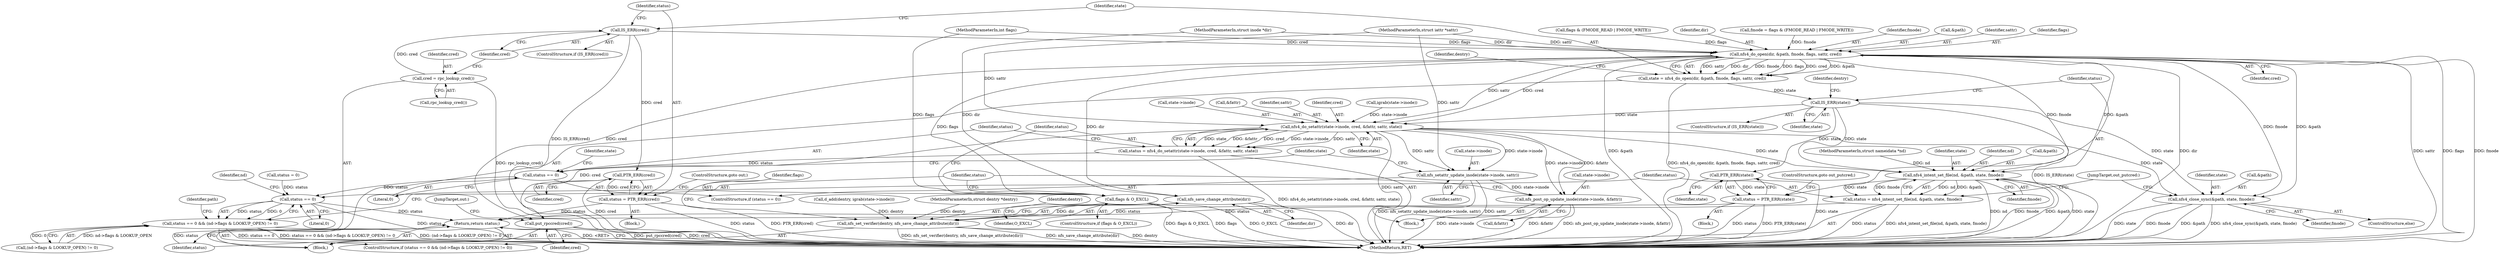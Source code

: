 digraph "0_linux_dc0b027dfadfcb8a5504f7d8052754bf8d501ab9_19@pointer" {
"1000126" [label="(Call,IS_ERR(cred))"];
"1000122" [label="(Call,cred = rpc_lookup_cred())"];
"1000131" [label="(Call,PTR_ERR(cred))"];
"1000129" [label="(Call,status = PTR_ERR(cred))"];
"1000227" [label="(Return,return status;)"];
"1000136" [label="(Call,nfs4_do_open(dir, &path, fmode, flags, sattr, cred))"];
"1000134" [label="(Call,state = nfs4_do_open(dir, &path, fmode, flags, sattr, cred))"];
"1000147" [label="(Call,IS_ERR(state))"];
"1000152" [label="(Call,PTR_ERR(state))"];
"1000150" [label="(Call,status = PTR_ERR(state))"];
"1000173" [label="(Call,nfs4_do_setattr(state->inode, cred, &fattr, sattr, state))"];
"1000171" [label="(Call,status = nfs4_do_setattr(state->inode, cred, &fattr, sattr, state))"];
"1000183" [label="(Call,status == 0)"];
"1000199" [label="(Call,status == 0)"];
"1000198" [label="(Call,status == 0 && (nd->flags & LOOKUP_OPEN) != 0)"];
"1000186" [label="(Call,nfs_setattr_update_inode(state->inode, sattr))"];
"1000191" [label="(Call,nfs_post_op_update_inode(state->inode, &fattr))"];
"1000211" [label="(Call,nfs4_intent_set_file(nd, &path, state, fmode))"];
"1000209" [label="(Call,status = nfs4_intent_set_file(nd, &path, state, fmode))"];
"1000218" [label="(Call,nfs4_close_sync(&path, state, fmode))"];
"1000224" [label="(Call,put_rpccred(cred))"];
"1000163" [label="(Call,nfs_save_change_attribute(dir))"];
"1000161" [label="(Call,nfs_set_verifier(dentry, nfs_save_change_attribute(dir)))"];
"1000166" [label="(Call,flags & O_EXCL)"];
"1000195" [label="(Call,&fattr)"];
"1000104" [label="(MethodParameterIn,int flags)"];
"1000225" [label="(Identifier,cred)"];
"1000172" [label="(Identifier,status)"];
"1000113" [label="(Call,flags & (FMODE_READ | FMODE_WRITE))"];
"1000178" [label="(Call,&fattr)"];
"1000132" [label="(Identifier,cred)"];
"1000130" [label="(Identifier,status)"];
"1000103" [label="(MethodParameterIn,struct iattr *sattr)"];
"1000105" [label="(MethodParameterIn,struct nameidata *nd)"];
"1000180" [label="(Identifier,sattr)"];
"1000162" [label="(Identifier,dentry)"];
"1000122" [label="(Call,cred = rpc_lookup_cred())"];
"1000219" [label="(Call,&path)"];
"1000131" [label="(Call,PTR_ERR(cred))"];
"1000198" [label="(Call,status == 0 && (nd->flags & LOOKUP_OPEN) != 0)"];
"1000101" [label="(MethodParameterIn,struct inode *dir)"];
"1000137" [label="(Identifier,dir)"];
"1000215" [label="(Identifier,state)"];
"1000150" [label="(Call,status = PTR_ERR(state))"];
"1000212" [label="(Identifier,nd)"];
"1000188" [label="(Identifier,state)"];
"1000181" [label="(Identifier,state)"];
"1000226" [label="(JumpTarget,out:)"];
"1000224" [label="(Call,put_rpccred(cred))"];
"1000154" [label="(ControlStructure,goto out_putcred;)"];
"1000182" [label="(ControlStructure,if (status == 0))"];
"1000152" [label="(Call,PTR_ERR(state))"];
"1000165" [label="(ControlStructure,if (flags & O_EXCL))"];
"1000222" [label="(Identifier,fmode)"];
"1000193" [label="(Identifier,state)"];
"1000126" [label="(Call,IS_ERR(cred))"];
"1000151" [label="(Identifier,status)"];
"1000216" [label="(Identifier,fmode)"];
"1000147" [label="(Call,IS_ERR(state))"];
"1000148" [label="(Identifier,state)"];
"1000145" [label="(Identifier,dentry)"];
"1000106" [label="(Block,)"];
"1000177" [label="(Identifier,cred)"];
"1000146" [label="(ControlStructure,if (IS_ERR(state)))"];
"1000168" [label="(Identifier,O_EXCL)"];
"1000220" [label="(Identifier,path)"];
"1000161" [label="(Call,nfs_set_verifier(dentry, nfs_save_change_attribute(dir)))"];
"1000156" [label="(Identifier,dentry)"];
"1000111" [label="(Call,fmode = flags & (FMODE_READ | FMODE_WRITE))"];
"1000133" [label="(ControlStructure,goto out;)"];
"1000227" [label="(Return,return status;)"];
"1000149" [label="(Block,)"];
"1000163" [label="(Call,nfs_save_change_attribute(dir))"];
"1000155" [label="(Call,d_add(dentry, igrab(state->inode)))"];
"1000125" [label="(ControlStructure,if (IS_ERR(cred)))"];
"1000191" [label="(Call,nfs_post_op_update_inode(state->inode, &fattr))"];
"1000192" [label="(Call,state->inode)"];
"1000153" [label="(Identifier,state)"];
"1000228" [label="(Identifier,status)"];
"1000187" [label="(Call,state->inode)"];
"1000124" [label="(Call,rpc_lookup_cred())"];
"1000218" [label="(Call,nfs4_close_sync(&path, state, fmode))"];
"1000221" [label="(Identifier,state)"];
"1000140" [label="(Identifier,fmode)"];
"1000164" [label="(Identifier,dir)"];
"1000171" [label="(Call,status = nfs4_do_setattr(state->inode, cred, &fattr, sattr, state))"];
"1000129" [label="(Call,status = PTR_ERR(cred))"];
"1000135" [label="(Identifier,state)"];
"1000209" [label="(Call,status = nfs4_intent_set_file(nd, &path, state, fmode))"];
"1000200" [label="(Identifier,status)"];
"1000136" [label="(Call,nfs4_do_open(dir, &path, fmode, flags, sattr, cred))"];
"1000197" [label="(ControlStructure,if (status == 0 && (nd->flags & LOOKUP_OPEN) != 0))"];
"1000119" [label="(Call,status = 0)"];
"1000184" [label="(Identifier,status)"];
"1000229" [label="(MethodReturn,RET)"];
"1000166" [label="(Call,flags & O_EXCL)"];
"1000143" [label="(Identifier,cred)"];
"1000186" [label="(Call,nfs_setattr_update_inode(state->inode, sattr))"];
"1000128" [label="(Block,)"];
"1000190" [label="(Identifier,sattr)"];
"1000138" [label="(Call,&path)"];
"1000223" [label="(JumpTarget,out_putcred:)"];
"1000185" [label="(Literal,0)"];
"1000157" [label="(Call,igrab(state->inode))"];
"1000211" [label="(Call,nfs4_intent_set_file(nd, &path, state, fmode))"];
"1000183" [label="(Call,status == 0)"];
"1000201" [label="(Literal,0)"];
"1000202" [label="(Call,(nd->flags & LOOKUP_OPEN) != 0)"];
"1000169" [label="(Block,)"];
"1000199" [label="(Call,status == 0)"];
"1000205" [label="(Identifier,nd)"];
"1000102" [label="(MethodParameterIn,struct dentry *dentry)"];
"1000174" [label="(Call,state->inode)"];
"1000210" [label="(Identifier,status)"];
"1000142" [label="(Identifier,sattr)"];
"1000127" [label="(Identifier,cred)"];
"1000213" [label="(Call,&path)"];
"1000217" [label="(ControlStructure,else)"];
"1000123" [label="(Identifier,cred)"];
"1000141" [label="(Identifier,flags)"];
"1000173" [label="(Call,nfs4_do_setattr(state->inode, cred, &fattr, sattr, state))"];
"1000167" [label="(Identifier,flags)"];
"1000134" [label="(Call,state = nfs4_do_open(dir, &path, fmode, flags, sattr, cred))"];
"1000126" -> "1000125"  [label="AST: "];
"1000126" -> "1000127"  [label="CFG: "];
"1000127" -> "1000126"  [label="AST: "];
"1000130" -> "1000126"  [label="CFG: "];
"1000135" -> "1000126"  [label="CFG: "];
"1000126" -> "1000229"  [label="DDG: IS_ERR(cred)"];
"1000122" -> "1000126"  [label="DDG: cred"];
"1000126" -> "1000131"  [label="DDG: cred"];
"1000126" -> "1000136"  [label="DDG: cred"];
"1000122" -> "1000106"  [label="AST: "];
"1000122" -> "1000124"  [label="CFG: "];
"1000123" -> "1000122"  [label="AST: "];
"1000124" -> "1000122"  [label="AST: "];
"1000127" -> "1000122"  [label="CFG: "];
"1000122" -> "1000229"  [label="DDG: rpc_lookup_cred()"];
"1000131" -> "1000129"  [label="AST: "];
"1000131" -> "1000132"  [label="CFG: "];
"1000132" -> "1000131"  [label="AST: "];
"1000129" -> "1000131"  [label="CFG: "];
"1000131" -> "1000229"  [label="DDG: cred"];
"1000131" -> "1000129"  [label="DDG: cred"];
"1000129" -> "1000128"  [label="AST: "];
"1000130" -> "1000129"  [label="AST: "];
"1000133" -> "1000129"  [label="CFG: "];
"1000129" -> "1000229"  [label="DDG: status"];
"1000129" -> "1000229"  [label="DDG: PTR_ERR(cred)"];
"1000129" -> "1000227"  [label="DDG: status"];
"1000227" -> "1000106"  [label="AST: "];
"1000227" -> "1000228"  [label="CFG: "];
"1000228" -> "1000227"  [label="AST: "];
"1000229" -> "1000227"  [label="CFG: "];
"1000227" -> "1000229"  [label="DDG: <RET>"];
"1000228" -> "1000227"  [label="DDG: status"];
"1000199" -> "1000227"  [label="DDG: status"];
"1000209" -> "1000227"  [label="DDG: status"];
"1000150" -> "1000227"  [label="DDG: status"];
"1000136" -> "1000134"  [label="AST: "];
"1000136" -> "1000143"  [label="CFG: "];
"1000137" -> "1000136"  [label="AST: "];
"1000138" -> "1000136"  [label="AST: "];
"1000140" -> "1000136"  [label="AST: "];
"1000141" -> "1000136"  [label="AST: "];
"1000142" -> "1000136"  [label="AST: "];
"1000143" -> "1000136"  [label="AST: "];
"1000134" -> "1000136"  [label="CFG: "];
"1000136" -> "1000229"  [label="DDG: &path"];
"1000136" -> "1000229"  [label="DDG: dir"];
"1000136" -> "1000229"  [label="DDG: sattr"];
"1000136" -> "1000229"  [label="DDG: flags"];
"1000136" -> "1000229"  [label="DDG: fmode"];
"1000136" -> "1000134"  [label="DDG: sattr"];
"1000136" -> "1000134"  [label="DDG: dir"];
"1000136" -> "1000134"  [label="DDG: fmode"];
"1000136" -> "1000134"  [label="DDG: flags"];
"1000136" -> "1000134"  [label="DDG: cred"];
"1000136" -> "1000134"  [label="DDG: &path"];
"1000101" -> "1000136"  [label="DDG: dir"];
"1000111" -> "1000136"  [label="DDG: fmode"];
"1000113" -> "1000136"  [label="DDG: flags"];
"1000104" -> "1000136"  [label="DDG: flags"];
"1000103" -> "1000136"  [label="DDG: sattr"];
"1000136" -> "1000163"  [label="DDG: dir"];
"1000136" -> "1000166"  [label="DDG: flags"];
"1000136" -> "1000173"  [label="DDG: cred"];
"1000136" -> "1000173"  [label="DDG: sattr"];
"1000136" -> "1000211"  [label="DDG: &path"];
"1000136" -> "1000211"  [label="DDG: fmode"];
"1000136" -> "1000218"  [label="DDG: &path"];
"1000136" -> "1000218"  [label="DDG: fmode"];
"1000136" -> "1000224"  [label="DDG: cred"];
"1000134" -> "1000106"  [label="AST: "];
"1000135" -> "1000134"  [label="AST: "];
"1000145" -> "1000134"  [label="CFG: "];
"1000134" -> "1000229"  [label="DDG: nfs4_do_open(dir, &path, fmode, flags, sattr, cred)"];
"1000134" -> "1000147"  [label="DDG: state"];
"1000147" -> "1000146"  [label="AST: "];
"1000147" -> "1000148"  [label="CFG: "];
"1000148" -> "1000147"  [label="AST: "];
"1000151" -> "1000147"  [label="CFG: "];
"1000156" -> "1000147"  [label="CFG: "];
"1000147" -> "1000229"  [label="DDG: IS_ERR(state)"];
"1000147" -> "1000152"  [label="DDG: state"];
"1000147" -> "1000173"  [label="DDG: state"];
"1000147" -> "1000211"  [label="DDG: state"];
"1000147" -> "1000218"  [label="DDG: state"];
"1000152" -> "1000150"  [label="AST: "];
"1000152" -> "1000153"  [label="CFG: "];
"1000153" -> "1000152"  [label="AST: "];
"1000150" -> "1000152"  [label="CFG: "];
"1000152" -> "1000229"  [label="DDG: state"];
"1000152" -> "1000150"  [label="DDG: state"];
"1000150" -> "1000149"  [label="AST: "];
"1000151" -> "1000150"  [label="AST: "];
"1000154" -> "1000150"  [label="CFG: "];
"1000150" -> "1000229"  [label="DDG: status"];
"1000150" -> "1000229"  [label="DDG: PTR_ERR(state)"];
"1000173" -> "1000171"  [label="AST: "];
"1000173" -> "1000181"  [label="CFG: "];
"1000174" -> "1000173"  [label="AST: "];
"1000177" -> "1000173"  [label="AST: "];
"1000178" -> "1000173"  [label="AST: "];
"1000180" -> "1000173"  [label="AST: "];
"1000181" -> "1000173"  [label="AST: "];
"1000171" -> "1000173"  [label="CFG: "];
"1000173" -> "1000229"  [label="DDG: sattr"];
"1000173" -> "1000171"  [label="DDG: state"];
"1000173" -> "1000171"  [label="DDG: &fattr"];
"1000173" -> "1000171"  [label="DDG: cred"];
"1000173" -> "1000171"  [label="DDG: state->inode"];
"1000173" -> "1000171"  [label="DDG: sattr"];
"1000157" -> "1000173"  [label="DDG: state->inode"];
"1000103" -> "1000173"  [label="DDG: sattr"];
"1000173" -> "1000186"  [label="DDG: state->inode"];
"1000173" -> "1000186"  [label="DDG: sattr"];
"1000173" -> "1000191"  [label="DDG: state->inode"];
"1000173" -> "1000191"  [label="DDG: &fattr"];
"1000173" -> "1000211"  [label="DDG: state"];
"1000173" -> "1000218"  [label="DDG: state"];
"1000173" -> "1000224"  [label="DDG: cred"];
"1000171" -> "1000169"  [label="AST: "];
"1000172" -> "1000171"  [label="AST: "];
"1000184" -> "1000171"  [label="CFG: "];
"1000171" -> "1000229"  [label="DDG: nfs4_do_setattr(state->inode, cred, &fattr, sattr, state)"];
"1000171" -> "1000183"  [label="DDG: status"];
"1000183" -> "1000182"  [label="AST: "];
"1000183" -> "1000185"  [label="CFG: "];
"1000184" -> "1000183"  [label="AST: "];
"1000185" -> "1000183"  [label="AST: "];
"1000188" -> "1000183"  [label="CFG: "];
"1000193" -> "1000183"  [label="CFG: "];
"1000183" -> "1000199"  [label="DDG: status"];
"1000199" -> "1000198"  [label="AST: "];
"1000199" -> "1000201"  [label="CFG: "];
"1000200" -> "1000199"  [label="AST: "];
"1000201" -> "1000199"  [label="AST: "];
"1000205" -> "1000199"  [label="CFG: "];
"1000198" -> "1000199"  [label="CFG: "];
"1000199" -> "1000229"  [label="DDG: status"];
"1000199" -> "1000198"  [label="DDG: status"];
"1000199" -> "1000198"  [label="DDG: 0"];
"1000119" -> "1000199"  [label="DDG: status"];
"1000198" -> "1000197"  [label="AST: "];
"1000198" -> "1000202"  [label="CFG: "];
"1000202" -> "1000198"  [label="AST: "];
"1000210" -> "1000198"  [label="CFG: "];
"1000220" -> "1000198"  [label="CFG: "];
"1000198" -> "1000229"  [label="DDG: status == 0"];
"1000198" -> "1000229"  [label="DDG: status == 0 && (nd->flags & LOOKUP_OPEN) != 0"];
"1000198" -> "1000229"  [label="DDG: (nd->flags & LOOKUP_OPEN) != 0"];
"1000202" -> "1000198"  [label="DDG: nd->flags & LOOKUP_OPEN"];
"1000202" -> "1000198"  [label="DDG: 0"];
"1000186" -> "1000182"  [label="AST: "];
"1000186" -> "1000190"  [label="CFG: "];
"1000187" -> "1000186"  [label="AST: "];
"1000190" -> "1000186"  [label="AST: "];
"1000193" -> "1000186"  [label="CFG: "];
"1000186" -> "1000229"  [label="DDG: sattr"];
"1000186" -> "1000229"  [label="DDG: nfs_setattr_update_inode(state->inode, sattr)"];
"1000103" -> "1000186"  [label="DDG: sattr"];
"1000186" -> "1000191"  [label="DDG: state->inode"];
"1000191" -> "1000169"  [label="AST: "];
"1000191" -> "1000195"  [label="CFG: "];
"1000192" -> "1000191"  [label="AST: "];
"1000195" -> "1000191"  [label="AST: "];
"1000200" -> "1000191"  [label="CFG: "];
"1000191" -> "1000229"  [label="DDG: &fattr"];
"1000191" -> "1000229"  [label="DDG: nfs_post_op_update_inode(state->inode, &fattr)"];
"1000191" -> "1000229"  [label="DDG: state->inode"];
"1000211" -> "1000209"  [label="AST: "];
"1000211" -> "1000216"  [label="CFG: "];
"1000212" -> "1000211"  [label="AST: "];
"1000213" -> "1000211"  [label="AST: "];
"1000215" -> "1000211"  [label="AST: "];
"1000216" -> "1000211"  [label="AST: "];
"1000209" -> "1000211"  [label="CFG: "];
"1000211" -> "1000229"  [label="DDG: nd"];
"1000211" -> "1000229"  [label="DDG: fmode"];
"1000211" -> "1000229"  [label="DDG: &path"];
"1000211" -> "1000229"  [label="DDG: state"];
"1000211" -> "1000209"  [label="DDG: nd"];
"1000211" -> "1000209"  [label="DDG: &path"];
"1000211" -> "1000209"  [label="DDG: state"];
"1000211" -> "1000209"  [label="DDG: fmode"];
"1000105" -> "1000211"  [label="DDG: nd"];
"1000209" -> "1000197"  [label="AST: "];
"1000210" -> "1000209"  [label="AST: "];
"1000223" -> "1000209"  [label="CFG: "];
"1000209" -> "1000229"  [label="DDG: status"];
"1000209" -> "1000229"  [label="DDG: nfs4_intent_set_file(nd, &path, state, fmode)"];
"1000218" -> "1000217"  [label="AST: "];
"1000218" -> "1000222"  [label="CFG: "];
"1000219" -> "1000218"  [label="AST: "];
"1000221" -> "1000218"  [label="AST: "];
"1000222" -> "1000218"  [label="AST: "];
"1000223" -> "1000218"  [label="CFG: "];
"1000218" -> "1000229"  [label="DDG: state"];
"1000218" -> "1000229"  [label="DDG: fmode"];
"1000218" -> "1000229"  [label="DDG: &path"];
"1000218" -> "1000229"  [label="DDG: nfs4_close_sync(&path, state, fmode)"];
"1000224" -> "1000106"  [label="AST: "];
"1000224" -> "1000225"  [label="CFG: "];
"1000225" -> "1000224"  [label="AST: "];
"1000226" -> "1000224"  [label="CFG: "];
"1000224" -> "1000229"  [label="DDG: cred"];
"1000224" -> "1000229"  [label="DDG: put_rpccred(cred)"];
"1000163" -> "1000161"  [label="AST: "];
"1000163" -> "1000164"  [label="CFG: "];
"1000164" -> "1000163"  [label="AST: "];
"1000161" -> "1000163"  [label="CFG: "];
"1000163" -> "1000229"  [label="DDG: dir"];
"1000163" -> "1000161"  [label="DDG: dir"];
"1000101" -> "1000163"  [label="DDG: dir"];
"1000161" -> "1000106"  [label="AST: "];
"1000162" -> "1000161"  [label="AST: "];
"1000167" -> "1000161"  [label="CFG: "];
"1000161" -> "1000229"  [label="DDG: nfs_save_change_attribute(dir)"];
"1000161" -> "1000229"  [label="DDG: dentry"];
"1000161" -> "1000229"  [label="DDG: nfs_set_verifier(dentry, nfs_save_change_attribute(dir))"];
"1000155" -> "1000161"  [label="DDG: dentry"];
"1000102" -> "1000161"  [label="DDG: dentry"];
"1000166" -> "1000165"  [label="AST: "];
"1000166" -> "1000168"  [label="CFG: "];
"1000167" -> "1000166"  [label="AST: "];
"1000168" -> "1000166"  [label="AST: "];
"1000172" -> "1000166"  [label="CFG: "];
"1000200" -> "1000166"  [label="CFG: "];
"1000166" -> "1000229"  [label="DDG: O_EXCL"];
"1000166" -> "1000229"  [label="DDG: flags & O_EXCL"];
"1000166" -> "1000229"  [label="DDG: flags"];
"1000104" -> "1000166"  [label="DDG: flags"];
}

